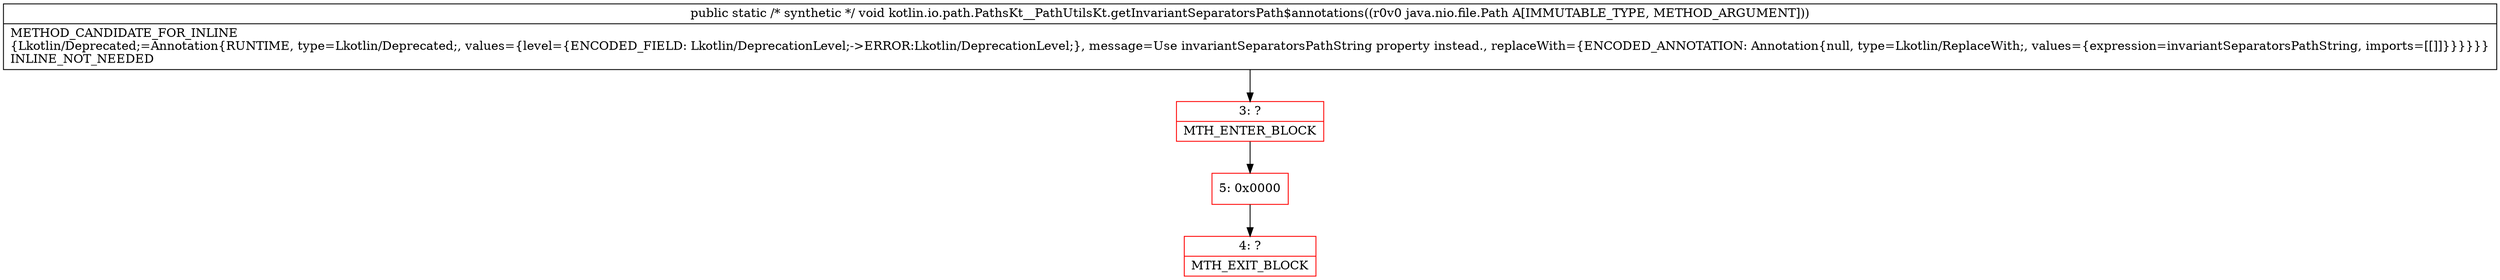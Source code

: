 digraph "CFG forkotlin.io.path.PathsKt__PathUtilsKt.getInvariantSeparatorsPath$annotations(Ljava\/nio\/file\/Path;)V" {
subgraph cluster_Region_1693262312 {
label = "R(0)";
node [shape=record,color=blue];
}
Node_3 [shape=record,color=red,label="{3\:\ ?|MTH_ENTER_BLOCK\l}"];
Node_5 [shape=record,color=red,label="{5\:\ 0x0000}"];
Node_4 [shape=record,color=red,label="{4\:\ ?|MTH_EXIT_BLOCK\l}"];
MethodNode[shape=record,label="{public static \/* synthetic *\/ void kotlin.io.path.PathsKt__PathUtilsKt.getInvariantSeparatorsPath$annotations((r0v0 java.nio.file.Path A[IMMUTABLE_TYPE, METHOD_ARGUMENT]))  | METHOD_CANDIDATE_FOR_INLINE\l\{Lkotlin\/Deprecated;=Annotation\{RUNTIME, type=Lkotlin\/Deprecated;, values=\{level=\{ENCODED_FIELD: Lkotlin\/DeprecationLevel;\-\>ERROR:Lkotlin\/DeprecationLevel;\}, message=Use invariantSeparatorsPathString property instead., replaceWith=\{ENCODED_ANNOTATION: Annotation\{null, type=Lkotlin\/ReplaceWith;, values=\{expression=invariantSeparatorsPathString, imports=[[]]\}\}\}\}\}\}\lINLINE_NOT_NEEDED\l}"];
MethodNode -> Node_3;Node_3 -> Node_5;
Node_5 -> Node_4;
}

